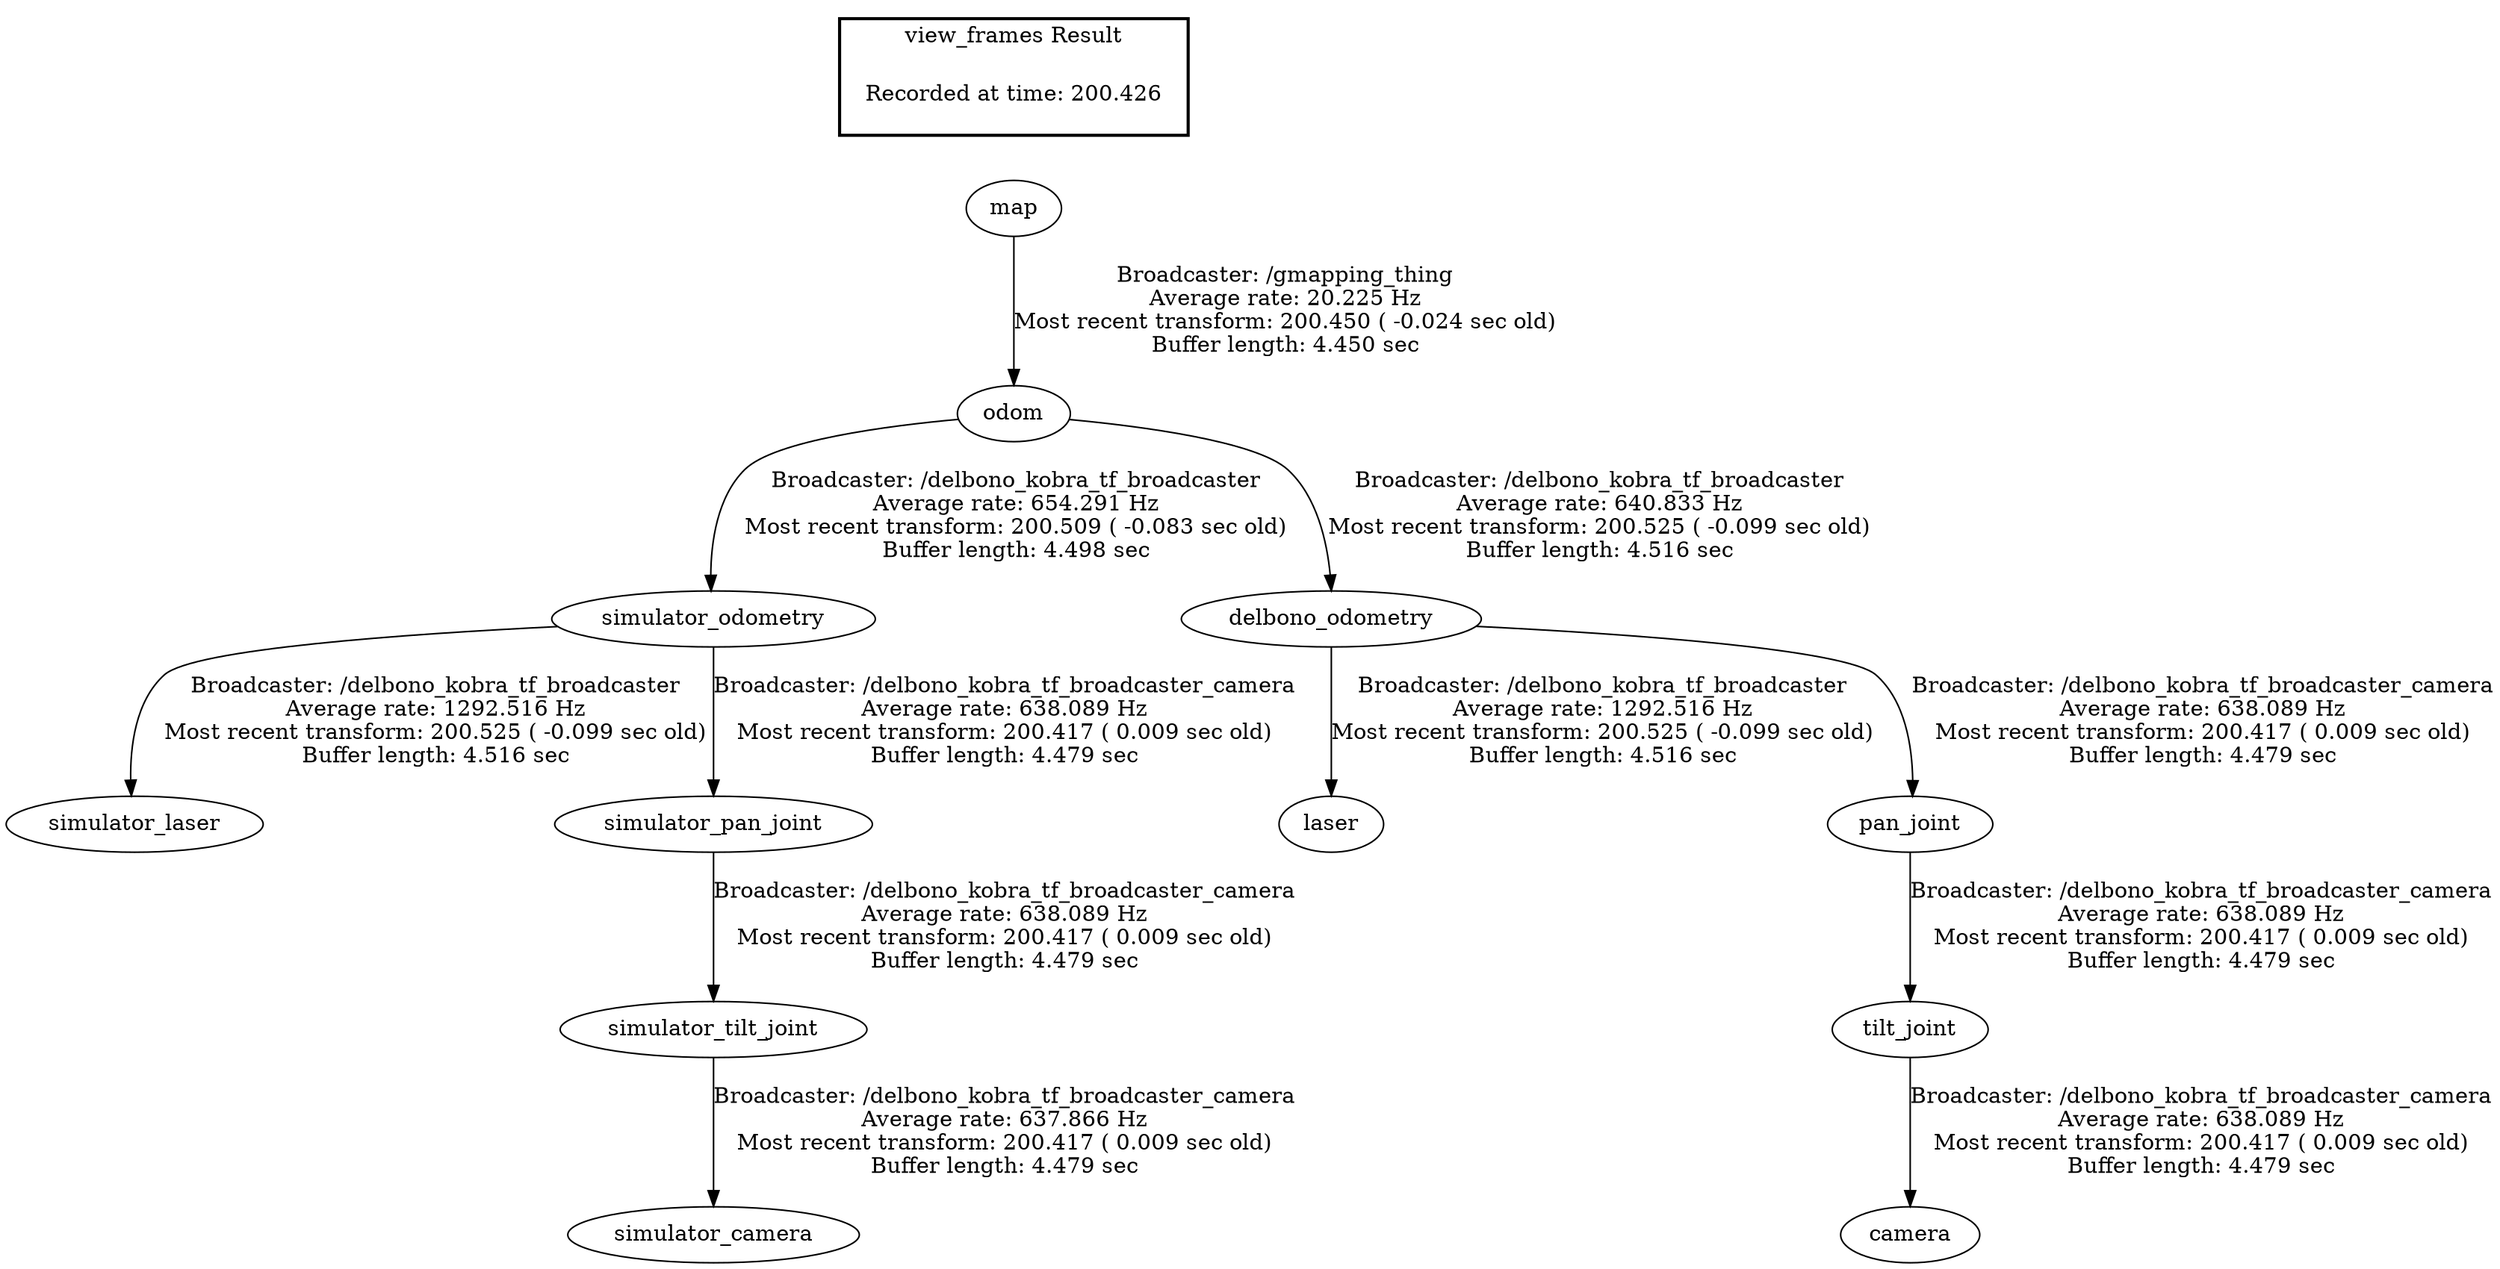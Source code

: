 digraph G {
"simulator_odometry" -> "simulator_laser"[label="Broadcaster: /delbono_kobra_tf_broadcaster\nAverage rate: 1292.516 Hz\nMost recent transform: 200.525 ( -0.099 sec old)\nBuffer length: 4.516 sec\n"];
"odom" -> "simulator_odometry"[label="Broadcaster: /delbono_kobra_tf_broadcaster\nAverage rate: 654.291 Hz\nMost recent transform: 200.509 ( -0.083 sec old)\nBuffer length: 4.498 sec\n"];
"delbono_odometry" -> "laser"[label="Broadcaster: /delbono_kobra_tf_broadcaster\nAverage rate: 1292.516 Hz\nMost recent transform: 200.525 ( -0.099 sec old)\nBuffer length: 4.516 sec\n"];
"odom" -> "delbono_odometry"[label="Broadcaster: /delbono_kobra_tf_broadcaster\nAverage rate: 640.833 Hz\nMost recent transform: 200.525 ( -0.099 sec old)\nBuffer length: 4.516 sec\n"];
"map" -> "odom"[label="Broadcaster: /gmapping_thing\nAverage rate: 20.225 Hz\nMost recent transform: 200.450 ( -0.024 sec old)\nBuffer length: 4.450 sec\n"];
"tilt_joint" -> "camera"[label="Broadcaster: /delbono_kobra_tf_broadcaster_camera\nAverage rate: 638.089 Hz\nMost recent transform: 200.417 ( 0.009 sec old)\nBuffer length: 4.479 sec\n"];
"pan_joint" -> "tilt_joint"[label="Broadcaster: /delbono_kobra_tf_broadcaster_camera\nAverage rate: 638.089 Hz\nMost recent transform: 200.417 ( 0.009 sec old)\nBuffer length: 4.479 sec\n"];
"simulator_tilt_joint" -> "simulator_camera"[label="Broadcaster: /delbono_kobra_tf_broadcaster_camera\nAverage rate: 637.866 Hz\nMost recent transform: 200.417 ( 0.009 sec old)\nBuffer length: 4.479 sec\n"];
"simulator_pan_joint" -> "simulator_tilt_joint"[label="Broadcaster: /delbono_kobra_tf_broadcaster_camera\nAverage rate: 638.089 Hz\nMost recent transform: 200.417 ( 0.009 sec old)\nBuffer length: 4.479 sec\n"];
"delbono_odometry" -> "pan_joint"[label="Broadcaster: /delbono_kobra_tf_broadcaster_camera\nAverage rate: 638.089 Hz\nMost recent transform: 200.417 ( 0.009 sec old)\nBuffer length: 4.479 sec\n"];
"simulator_odometry" -> "simulator_pan_joint"[label="Broadcaster: /delbono_kobra_tf_broadcaster_camera\nAverage rate: 638.089 Hz\nMost recent transform: 200.417 ( 0.009 sec old)\nBuffer length: 4.479 sec\n"];
edge [style=invis];
 subgraph cluster_legend { style=bold; color=black; label ="view_frames Result";
"Recorded at time: 200.426"[ shape=plaintext ] ;
 }->"map";
}